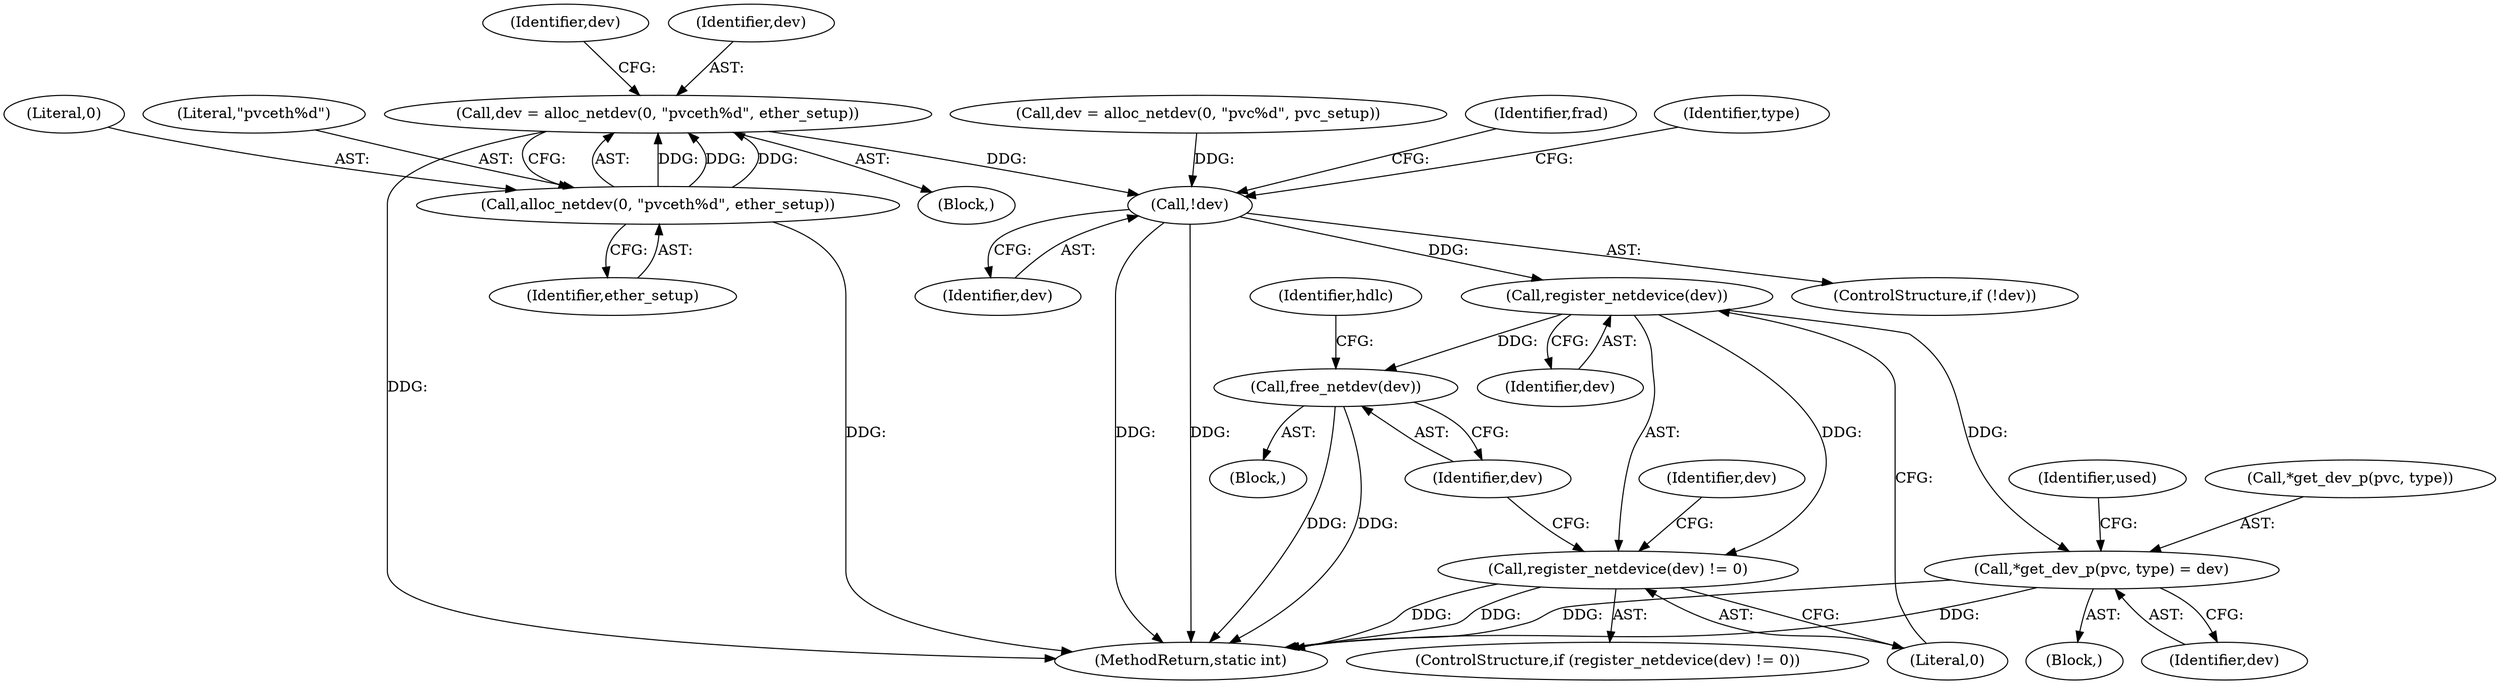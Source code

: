 digraph "0_linux_550fd08c2cebad61c548def135f67aba284c6162_6@pointer" {
"1000145" [label="(Call,dev = alloc_netdev(0, \"pvceth%d\", ether_setup))"];
"1000147" [label="(Call,alloc_netdev(0, \"pvceth%d\", ether_setup))"];
"1000164" [label="(Call,!dev)"];
"1000222" [label="(Call,register_netdevice(dev))"];
"1000221" [label="(Call,register_netdevice(dev) != 0)"];
"1000226" [label="(Call,free_netdev(dev))"];
"1000238" [label="(Call,*get_dev_p(pvc, type) = dev)"];
"1000238" [label="(Call,*get_dev_p(pvc, type) = dev)"];
"1000157" [label="(Call,dev = alloc_netdev(0, \"pvc%d\", pvc_setup))"];
"1000104" [label="(Block,)"];
"1000261" [label="(MethodReturn,static int)"];
"1000163" [label="(ControlStructure,if (!dev))"];
"1000150" [label="(Identifier,ether_setup)"];
"1000164" [label="(Call,!dev)"];
"1000227" [label="(Identifier,dev)"];
"1000222" [label="(Call,register_netdevice(dev))"];
"1000221" [label="(Call,register_netdevice(dev) != 0)"];
"1000224" [label="(Literal,0)"];
"1000153" [label="(Identifier,dev)"];
"1000144" [label="(Block,)"];
"1000165" [label="(Identifier,dev)"];
"1000226" [label="(Call,free_netdev(dev))"];
"1000148" [label="(Literal,0)"];
"1000220" [label="(ControlStructure,if (register_netdevice(dev) != 0))"];
"1000246" [label="(Identifier,used)"];
"1000225" [label="(Block,)"];
"1000223" [label="(Identifier,dev)"];
"1000168" [label="(Identifier,frad)"];
"1000243" [label="(Identifier,dev)"];
"1000146" [label="(Identifier,dev)"];
"1000235" [label="(Identifier,dev)"];
"1000149" [label="(Literal,\"pvceth%d\")"];
"1000229" [label="(Identifier,hdlc)"];
"1000147" [label="(Call,alloc_netdev(0, \"pvceth%d\", ether_setup))"];
"1000177" [label="(Identifier,type)"];
"1000145" [label="(Call,dev = alloc_netdev(0, \"pvceth%d\", ether_setup))"];
"1000239" [label="(Call,*get_dev_p(pvc, type))"];
"1000145" -> "1000144"  [label="AST: "];
"1000145" -> "1000147"  [label="CFG: "];
"1000146" -> "1000145"  [label="AST: "];
"1000147" -> "1000145"  [label="AST: "];
"1000153" -> "1000145"  [label="CFG: "];
"1000145" -> "1000261"  [label="DDG: "];
"1000147" -> "1000145"  [label="DDG: "];
"1000147" -> "1000145"  [label="DDG: "];
"1000147" -> "1000145"  [label="DDG: "];
"1000145" -> "1000164"  [label="DDG: "];
"1000147" -> "1000150"  [label="CFG: "];
"1000148" -> "1000147"  [label="AST: "];
"1000149" -> "1000147"  [label="AST: "];
"1000150" -> "1000147"  [label="AST: "];
"1000147" -> "1000261"  [label="DDG: "];
"1000164" -> "1000163"  [label="AST: "];
"1000164" -> "1000165"  [label="CFG: "];
"1000165" -> "1000164"  [label="AST: "];
"1000168" -> "1000164"  [label="CFG: "];
"1000177" -> "1000164"  [label="CFG: "];
"1000164" -> "1000261"  [label="DDG: "];
"1000164" -> "1000261"  [label="DDG: "];
"1000157" -> "1000164"  [label="DDG: "];
"1000164" -> "1000222"  [label="DDG: "];
"1000222" -> "1000221"  [label="AST: "];
"1000222" -> "1000223"  [label="CFG: "];
"1000223" -> "1000222"  [label="AST: "];
"1000224" -> "1000222"  [label="CFG: "];
"1000222" -> "1000221"  [label="DDG: "];
"1000222" -> "1000226"  [label="DDG: "];
"1000222" -> "1000238"  [label="DDG: "];
"1000221" -> "1000220"  [label="AST: "];
"1000221" -> "1000224"  [label="CFG: "];
"1000224" -> "1000221"  [label="AST: "];
"1000227" -> "1000221"  [label="CFG: "];
"1000235" -> "1000221"  [label="CFG: "];
"1000221" -> "1000261"  [label="DDG: "];
"1000221" -> "1000261"  [label="DDG: "];
"1000226" -> "1000225"  [label="AST: "];
"1000226" -> "1000227"  [label="CFG: "];
"1000227" -> "1000226"  [label="AST: "];
"1000229" -> "1000226"  [label="CFG: "];
"1000226" -> "1000261"  [label="DDG: "];
"1000226" -> "1000261"  [label="DDG: "];
"1000238" -> "1000104"  [label="AST: "];
"1000238" -> "1000243"  [label="CFG: "];
"1000239" -> "1000238"  [label="AST: "];
"1000243" -> "1000238"  [label="AST: "];
"1000246" -> "1000238"  [label="CFG: "];
"1000238" -> "1000261"  [label="DDG: "];
"1000238" -> "1000261"  [label="DDG: "];
}
